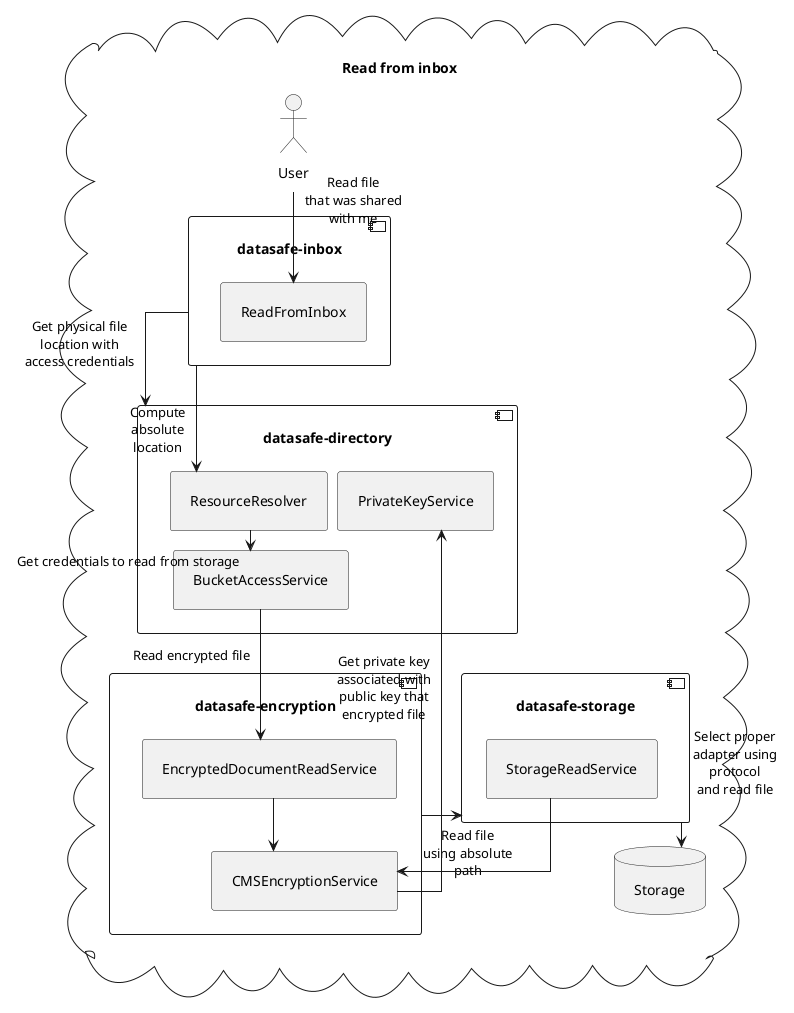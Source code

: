 @startuml

skinparam ranksep 20
skinparam nodesep 10
skinparam linetype ortho
skinparam Padding 10

cloud "Read from inbox" {
    actor User as u

    component datasafe-inbox as inbox {
     rectangle ReadFromInbox
    }

    component datasafe-directory as directory {
     rectangle ResourceResolver
     rectangle BucketAccessService
     rectangle PrivateKeyService
    }

    component datasafe-encryption as encryption {
     rectangle EncryptedDocumentReadService
     rectangle CMSEncryptionService
    }

    component datasafe-storage as storage{
     rectangle StorageReadService
    }

    database "Storage" as PhysicalStorage


    encryption -[hidden]down- storage
    CMSEncryptionService -[hidden]up- storage

    u --> ReadFromInbox : Read file\nthat was shared\nwith me
    inbox --> directory : Get physical file\nlocation with\naccess credentials
    inbox --> ResourceResolver : Compute\nabsolute\nlocation
    ResourceResolver --> BucketAccessService : Get credentials to read from storage
    BucketAccessService --> EncryptedDocumentReadService : Read encrypted file
    EncryptedDocumentReadService --> CMSEncryptionService
    StorageReadService --> CMSEncryptionService
    CMSEncryptionService --> PrivateKeyService : Get private key\nassociated with\npublic key that\nencrypted file
    encryption --> storage : Read file\nusing absolute\npath
    storage --> PhysicalStorage : Select proper\nadapter using\nprotocol\nand read file
}

@enduml